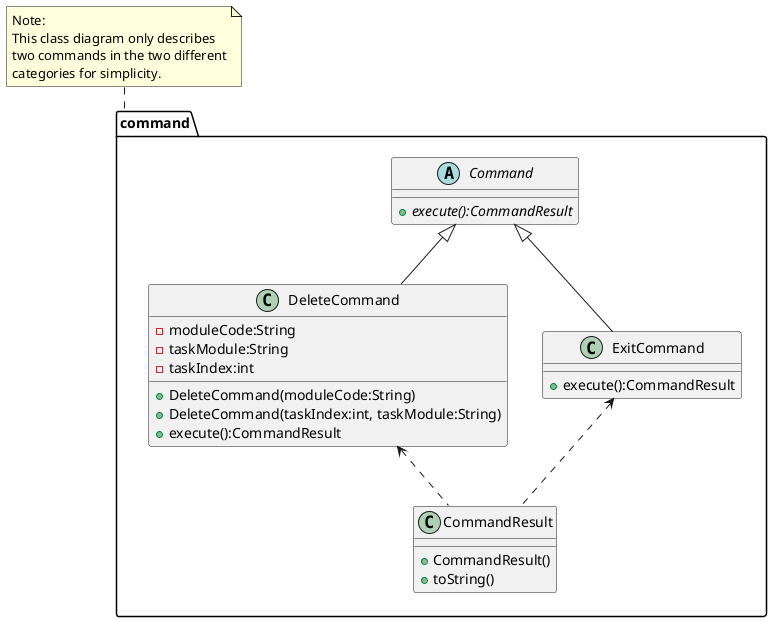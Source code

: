 @startuml
'https://plantuml.com/class-diagram
package command {
    abstract class Command
    class DeleteCommand

    Command <|-- DeleteCommand
    Command <|-- ExitCommand
    DeleteCommand <.. CommandResult
    ExitCommand <.. CommandResult

    abstract class Command {
        +execute():CommandResult {abstract}
    }

    class DeleteCommand {
    -moduleCode:String
    -taskModule:String
    -taskIndex:int
    +DeleteCommand(moduleCode:String)
    +DeleteCommand(taskIndex:int, taskModule:String)
    +execute():CommandResult
    }


    class ExitCommand {
    +execute():CommandResult
    }

    class CommandResult {
    +CommandResult()
    +toString()
    }
}

note top of command
Note:
This class diagram only describes
two commands in the two different
categories for simplicity.
end note

@enduml